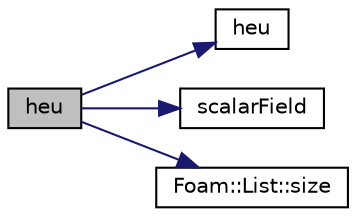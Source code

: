 digraph "heu"
{
  bgcolor="transparent";
  edge [fontname="Helvetica",fontsize="10",labelfontname="Helvetica",labelfontsize="10"];
  node [fontname="Helvetica",fontsize="10",shape=record];
  rankdir="LR";
  Node1 [label="heu",height=0.2,width=0.4,color="black", fillcolor="grey75", style="filled", fontcolor="black"];
  Node1 -> Node2 [color="midnightblue",fontsize="10",style="solid",fontname="Helvetica"];
  Node2 [label="heu",height=0.2,width=0.4,color="black",URL="$a00992.html#a32861976ba11f656b19ddff1514d50d3",tooltip="Unburnt gas enthalpy [J/kg]. "];
  Node1 -> Node3 [color="midnightblue",fontsize="10",style="solid",fontname="Helvetica"];
  Node3 [label="scalarField",height=0.2,width=0.4,color="black",URL="$a04315.html#afcd8855c276a98ae9604b35c8fb5b81e"];
  Node1 -> Node4 [color="midnightblue",fontsize="10",style="solid",fontname="Helvetica"];
  Node4 [label="Foam::List::size",height=0.2,width=0.4,color="black",URL="$a01364.html#a8a5f6fa29bd4b500caf186f60245b384",tooltip="Override size to be inconsistent with allocated storage. "];
}
